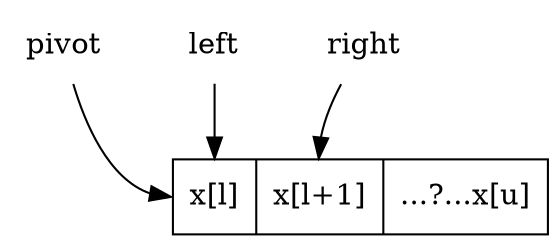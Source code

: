 digraph G{
	node[shape=record]
        lst[label="<p> x[l] | <s> x[l+1] |...?...x[u]"];
        pivot[shape=plaintext];
        left[shape=plaintext];
        right[shape=plaintext];
        pivot->lst:p;
        left->lst:p;
        right->lst:s;
	{rank=same pivot->left->right[style=invis]}
}
